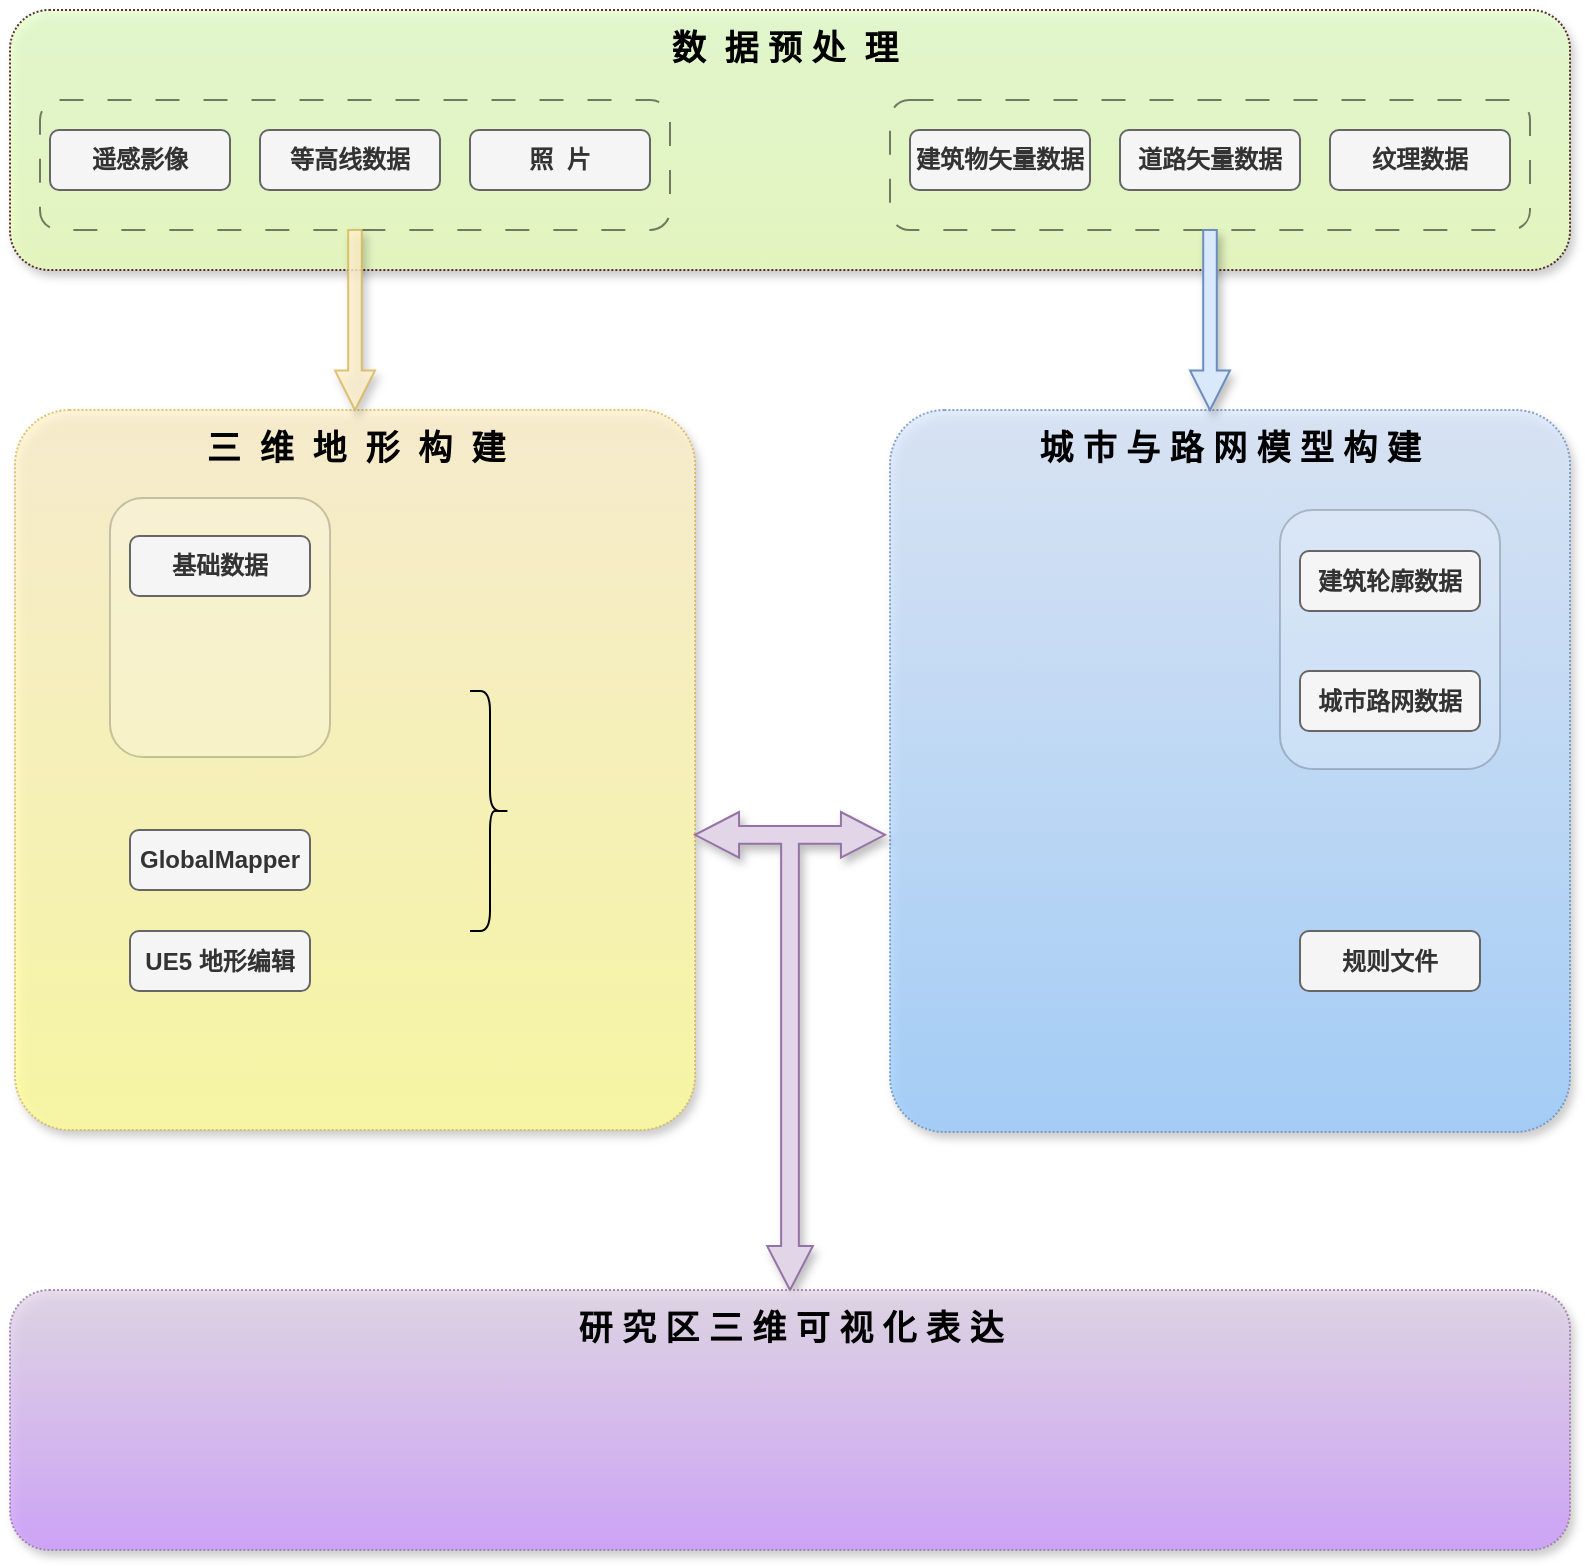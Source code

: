 <mxfile version="22.1.7" type="github">
  <diagram name="第 1 页" id="3DLmhqvNEGKwdh4Kj9e7">
    <mxGraphModel dx="1195" dy="628" grid="1" gridSize="10" guides="1" tooltips="1" connect="1" arrows="1" fold="1" page="1" pageScale="1" pageWidth="1169" pageHeight="827" math="0" shadow="0">
      <root>
        <mxCell id="0" />
        <mxCell id="1" parent="0" />
        <mxCell id="q4kZ703Dppg0LJKYkS-L-1" value="" style="rounded=1;whiteSpace=wrap;html=1;dashed=1;dashPattern=1 1;shadow=1;strokeColor=#330000;fillColor=#E6FFCC;gradientColor=#e8feba;gradientDirection=south;opacity=80;movable=0;resizable=0;rotatable=0;deletable=0;editable=0;locked=1;connectable=0;" parent="1" vertex="1">
          <mxGeometry x="180" y="40" width="780" height="130" as="geometry" />
        </mxCell>
        <mxCell id="q4kZ703Dppg0LJKYkS-L-10" value="" style="rounded=1;whiteSpace=wrap;html=1;dashed=1;dashPattern=12 12;fillColor=none;opacity=50;" parent="1" vertex="1">
          <mxGeometry x="195" y="85" width="315" height="65" as="geometry" />
        </mxCell>
        <mxCell id="q4kZ703Dppg0LJKYkS-L-2" value="遥感影像" style="rounded=1;whiteSpace=wrap;html=1;fillColor=#f5f5f5;fontColor=#333333;strokeColor=#666666;fontStyle=1" parent="1" vertex="1">
          <mxGeometry x="200" y="100" width="90" height="30" as="geometry" />
        </mxCell>
        <mxCell id="q4kZ703Dppg0LJKYkS-L-11" value="" style="rounded=1;whiteSpace=wrap;html=1;dashed=1;dashPattern=12 12;fillColor=none;opacity=50;" parent="1" vertex="1">
          <mxGeometry x="620" y="85" width="320" height="65" as="geometry" />
        </mxCell>
        <mxCell id="q4kZ703Dppg0LJKYkS-L-3" value="纹理数据" style="rounded=1;whiteSpace=wrap;html=1;fillColor=#f5f5f5;fontColor=#333333;strokeColor=#666666;fontStyle=1" parent="1" vertex="1">
          <mxGeometry x="840" y="100" width="90" height="30" as="geometry" />
        </mxCell>
        <mxCell id="q4kZ703Dppg0LJKYkS-L-4" value="建筑物矢量数据" style="rounded=1;whiteSpace=wrap;html=1;fillColor=#f5f5f5;fontColor=#333333;strokeColor=#666666;fontStyle=1" parent="1" vertex="1">
          <mxGeometry x="630" y="100" width="90" height="30" as="geometry" />
        </mxCell>
        <mxCell id="q4kZ703Dppg0LJKYkS-L-7" value="道路矢量数据" style="rounded=1;whiteSpace=wrap;html=1;fillColor=#f5f5f5;fontColor=#333333;strokeColor=#666666;fontStyle=1" parent="1" vertex="1">
          <mxGeometry x="735" y="100" width="90" height="30" as="geometry" />
        </mxCell>
        <mxCell id="q4kZ703Dppg0LJKYkS-L-8" value="等高线数据" style="rounded=1;whiteSpace=wrap;html=1;fillColor=#f5f5f5;fontColor=#333333;strokeColor=#666666;fontStyle=1" parent="1" vertex="1">
          <mxGeometry x="305" y="100" width="90" height="30" as="geometry" />
        </mxCell>
        <mxCell id="q4kZ703Dppg0LJKYkS-L-9" value="数&amp;nbsp; 据 预 处&amp;nbsp; 理" style="text;strokeColor=none;fillColor=none;align=center;verticalAlign=middle;rounded=0;fontSize=17;horizontal=1;shadow=1;labelBackgroundColor=none;labelBorderColor=none;fontStyle=1;fontColor=default;html=1;whiteSpace=wrap;movable=0;resizable=0;rotatable=0;deletable=0;editable=0;locked=1;connectable=0;" parent="1" vertex="1">
          <mxGeometry x="501.88" y="50" width="131.25" height="20" as="geometry" />
        </mxCell>
        <mxCell id="q4kZ703Dppg0LJKYkS-L-13" value="" style="rounded=1;whiteSpace=wrap;html=1;dashed=1;dashPattern=1 1;arcSize=8;shadow=1;fillColor=#fff2cc;strokeColor=#d6b656;opacity=80;gradientColor=#FFFF99;movable=0;resizable=0;rotatable=0;deletable=0;editable=0;locked=1;connectable=0;" parent="1" vertex="1">
          <mxGeometry x="182.5" y="240" width="340" height="360" as="geometry" />
        </mxCell>
        <mxCell id="q4kZ703Dppg0LJKYkS-L-16" value="三&amp;nbsp; 维&amp;nbsp; 地&amp;nbsp; 形&amp;nbsp; 构&amp;nbsp; 建" style="text;html=1;strokeColor=none;fillColor=none;align=center;verticalAlign=middle;whiteSpace=wrap;rounded=0;fontSize=17;fontStyle=1;movable=0;resizable=0;rotatable=0;deletable=0;editable=0;locked=1;connectable=0;" parent="1" vertex="1">
          <mxGeometry x="268.75" y="250" width="167.5" height="20" as="geometry" />
        </mxCell>
        <mxCell id="q4kZ703Dppg0LJKYkS-L-17" value="" style="rounded=1;whiteSpace=wrap;html=1;dashed=1;dashPattern=1 1;arcSize=8;shadow=1;resizeHeight=0;fillColor=#dae8fc;strokeColor=#6c8ebf;opacity=80;gradientColor=#99CCFF;movable=0;resizable=0;rotatable=0;deletable=0;editable=0;locked=1;connectable=0;" parent="1" vertex="1">
          <mxGeometry x="620" y="240" width="340" height="361" as="geometry" />
        </mxCell>
        <mxCell id="q4kZ703Dppg0LJKYkS-L-19" value="城 市 与 路 网 模 型 构 建" style="text;html=1;strokeColor=none;fillColor=none;align=center;verticalAlign=middle;whiteSpace=wrap;rounded=0;fontSize=17;fontStyle=1;movable=0;resizable=0;rotatable=0;deletable=0;editable=0;locked=1;connectable=0;" parent="1" vertex="1">
          <mxGeometry x="690" y="250" width="200" height="20" as="geometry" />
        </mxCell>
        <mxCell id="q4kZ703Dppg0LJKYkS-L-20" value="" style="html=1;shadow=1;dashed=0;align=center;verticalAlign=middle;shape=mxgraph.arrows2.triadArrow;dy=7;dx=22.03;arrowHead=22.86;rotation=-180;fillColor=#e1d5e7;strokeColor=#9673a6;movable=0;resizable=0;rotatable=0;deletable=0;editable=0;locked=1;connectable=0;" parent="1" vertex="1">
          <mxGeometry x="522.5" y="441" width="95" height="239" as="geometry" />
        </mxCell>
        <mxCell id="q4kZ703Dppg0LJKYkS-L-22" value="" style="rounded=1;whiteSpace=wrap;html=1;dashed=1;dashPattern=1 1;shadow=1;fillColor=#e1d5e7;strokeColor=#9673a6;opacity=80;gradientColor=#CC99FF;movable=0;resizable=0;rotatable=0;deletable=0;editable=0;locked=1;connectable=0;" parent="1" vertex="1">
          <mxGeometry x="180" y="680" width="780" height="130" as="geometry" />
        </mxCell>
        <mxCell id="q4kZ703Dppg0LJKYkS-L-23" value="研 究 区 三 维 可 视 化 表 达" style="text;html=1;strokeColor=none;fillColor=none;align=center;verticalAlign=middle;whiteSpace=wrap;rounded=0;fontSize=17;spacing=8;spacingLeft=1;fontStyle=1;shadow=1;movable=0;resizable=0;rotatable=0;deletable=0;editable=0;locked=1;connectable=0;" parent="1" vertex="1">
          <mxGeometry x="455" y="690" width="230" height="20" as="geometry" />
        </mxCell>
        <mxCell id="BNwJUvH9618CSP2P_LMe-1" value="" style="shape=singleArrow;direction=south;whiteSpace=wrap;html=1;arrowWidth=0.339;arrowSize=0.22;shadow=1;fillColor=#fff2cc;strokeColor=#d6b656;opacity=80;movable=0;resizable=0;rotatable=0;deletable=0;editable=0;locked=1;connectable=0;" vertex="1" parent="1">
          <mxGeometry x="342.5" y="150" width="20" height="90" as="geometry" />
        </mxCell>
        <mxCell id="BNwJUvH9618CSP2P_LMe-2" value="" style="shape=singleArrow;direction=south;whiteSpace=wrap;html=1;arrowWidth=0.339;arrowSize=0.22;shadow=1;fillColor=#dae8fc;strokeColor=#6c8ebf;movable=0;resizable=0;rotatable=0;deletable=0;editable=0;locked=1;connectable=0;" vertex="1" parent="1">
          <mxGeometry x="770" y="150" width="20" height="90" as="geometry" />
        </mxCell>
        <mxCell id="BNwJUvH9618CSP2P_LMe-3" value="照&amp;nbsp; 片" style="rounded=1;whiteSpace=wrap;html=1;fillColor=#f5f5f5;fontColor=#333333;strokeColor=#666666;fontStyle=1" vertex="1" parent="1">
          <mxGeometry x="410" y="100" width="90" height="30" as="geometry" />
        </mxCell>
        <mxCell id="BNwJUvH9618CSP2P_LMe-13" value="" style="rounded=1;whiteSpace=wrap;html=1;opacity=20;" vertex="1" parent="1">
          <mxGeometry x="815" y="290" width="110" height="129.5" as="geometry" />
        </mxCell>
        <mxCell id="BNwJUvH9618CSP2P_LMe-4" value="建筑轮廓数据" style="rounded=1;whiteSpace=wrap;html=1;fillColor=#f5f5f5;fontColor=#333333;strokeColor=#666666;fontStyle=1" vertex="1" parent="1">
          <mxGeometry x="825" y="310.5" width="90" height="30" as="geometry" />
        </mxCell>
        <mxCell id="BNwJUvH9618CSP2P_LMe-5" value="城市路网数据" style="rounded=1;whiteSpace=wrap;html=1;fillColor=#f5f5f5;fontColor=#333333;strokeColor=#666666;fontStyle=1" vertex="1" parent="1">
          <mxGeometry x="825" y="370.5" width="90" height="30" as="geometry" />
        </mxCell>
        <mxCell id="BNwJUvH9618CSP2P_LMe-6" value="规则文件" style="rounded=1;whiteSpace=wrap;html=1;fillColor=#f5f5f5;fontColor=#333333;strokeColor=#666666;fontStyle=1" vertex="1" parent="1">
          <mxGeometry x="825" y="500.5" width="90" height="30" as="geometry" />
        </mxCell>
        <mxCell id="BNwJUvH9618CSP2P_LMe-12" value="" style="rounded=1;whiteSpace=wrap;html=1;opacity=20;" vertex="1" parent="1">
          <mxGeometry x="230" y="284" width="110" height="129.5" as="geometry" />
        </mxCell>
        <mxCell id="BNwJUvH9618CSP2P_LMe-7" value="基础数据" style="rounded=1;whiteSpace=wrap;html=1;fillColor=#f5f5f5;fontColor=#333333;strokeColor=#666666;fontStyle=1" vertex="1" parent="1">
          <mxGeometry x="240" y="303" width="90" height="30" as="geometry" />
        </mxCell>
        <mxCell id="BNwJUvH9618CSP2P_LMe-8" value="UE5 地形编辑" style="rounded=1;whiteSpace=wrap;html=1;fillColor=#f5f5f5;fontColor=#333333;strokeColor=#666666;fontStyle=1" vertex="1" parent="1">
          <mxGeometry x="240" y="500.5" width="90" height="30" as="geometry" />
        </mxCell>
        <mxCell id="BNwJUvH9618CSP2P_LMe-9" value="GlobalMapper" style="rounded=1;whiteSpace=wrap;html=1;fillColor=#f5f5f5;fontColor=#333333;strokeColor=#666666;fontStyle=1" vertex="1" parent="1">
          <mxGeometry x="240" y="450" width="90" height="30" as="geometry" />
        </mxCell>
        <mxCell id="BNwJUvH9618CSP2P_LMe-11" value="" style="shape=curlyBracket;whiteSpace=wrap;html=1;rounded=1;flipH=1;labelPosition=right;verticalLabelPosition=middle;align=left;verticalAlign=middle;" vertex="1" parent="1">
          <mxGeometry x="410" y="380.5" width="20" height="120" as="geometry" />
        </mxCell>
      </root>
    </mxGraphModel>
  </diagram>
</mxfile>
